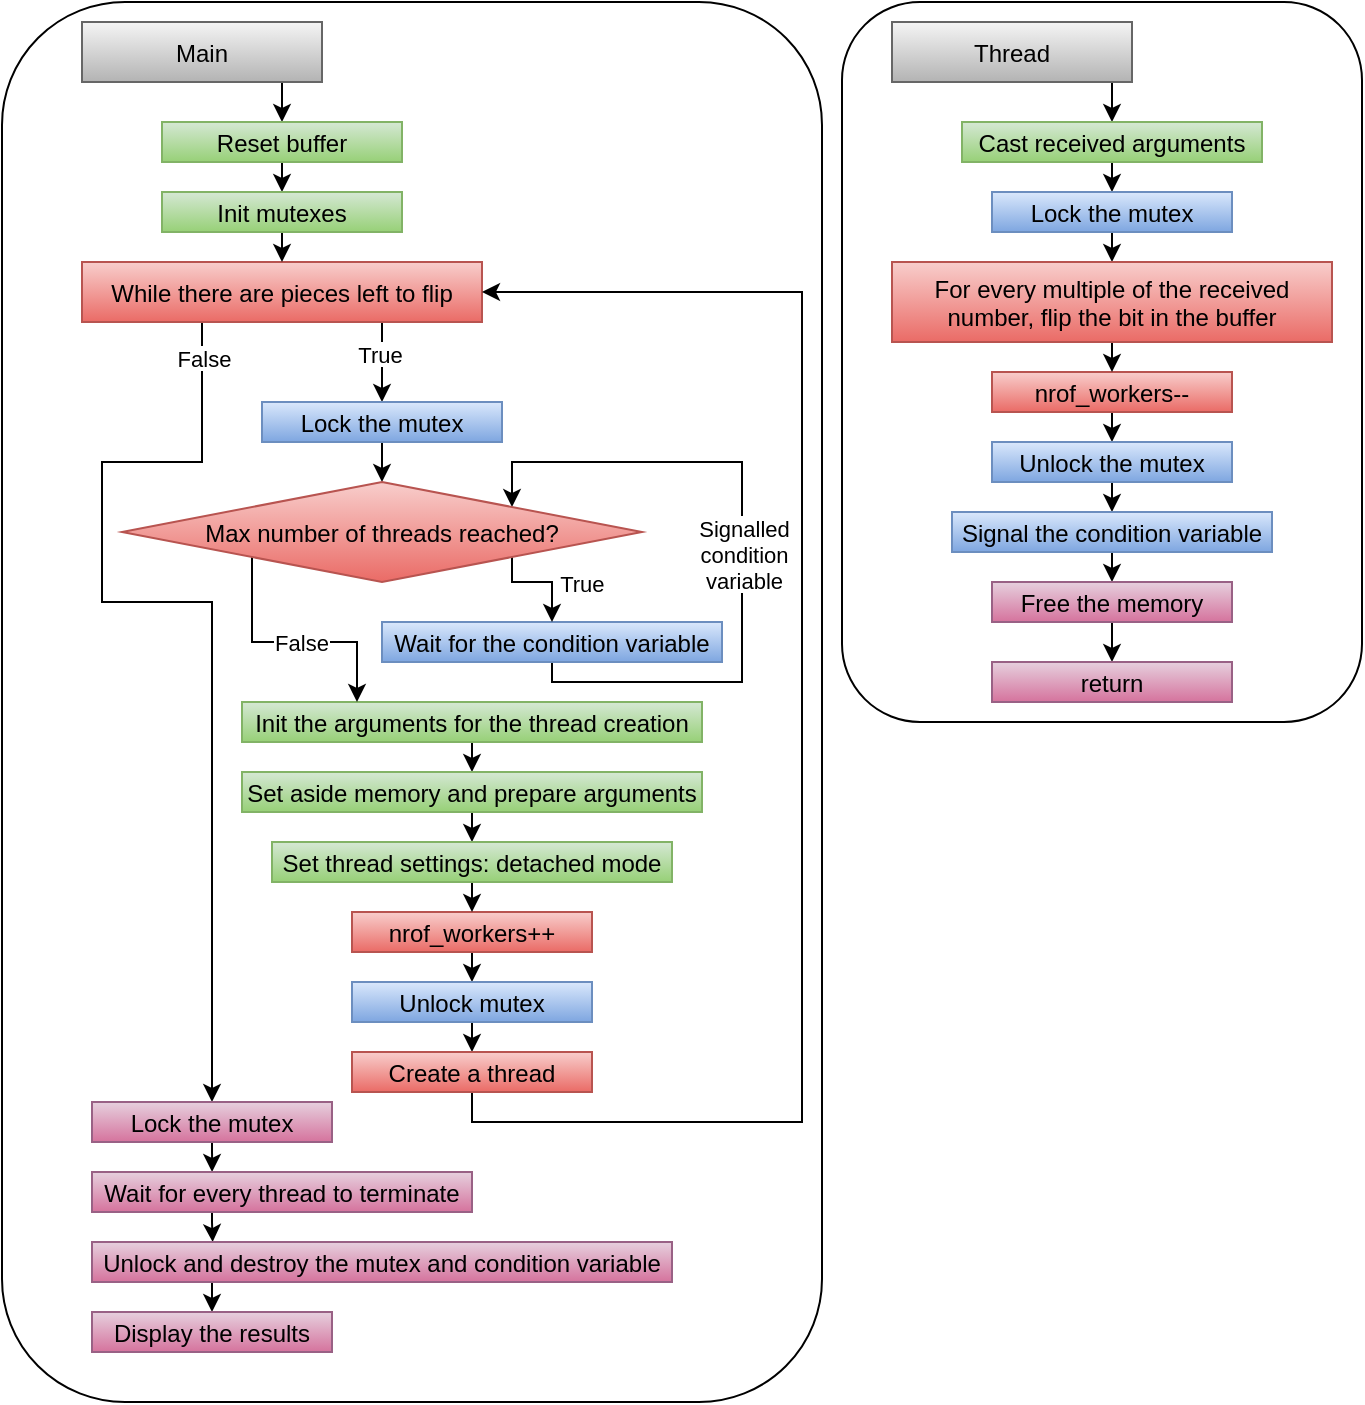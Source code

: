 <mxfile version="13.0.3" type="device"><diagram id="m-wWsdhLuKm7S_InBnIP" name="Page-1"><mxGraphModel dx="1182" dy="832" grid="1" gridSize="10" guides="1" tooltips="1" connect="1" arrows="1" fold="1" page="1" pageScale="1" pageWidth="827" pageHeight="1169" math="0" shadow="0"><root><mxCell id="0"/><mxCell id="1" parent="0"/><mxCell id="dUmIAeBuZ5TnvEYsc3yU-7" value="" style="rounded=1;fillColor=none;" vertex="1" parent="1"><mxGeometry x="490" y="150" width="260" height="360" as="geometry"/></mxCell><mxCell id="dUmIAeBuZ5TnvEYsc3yU-4" value="" style="edgeStyle=orthogonalEdgeStyle;rounded=0;orthogonalLoop=1;jettySize=auto;exitX=0.75;exitY=1;exitDx=0;exitDy=0;entryX=0.5;entryY=0;entryDx=0;entryDy=0;" edge="1" parent="1" source="YNHxlk3x1nEA4i4f_T5M-1" target="YNHxlk3x1nEA4i4f_T5M-70"><mxGeometry relative="1" as="geometry"/></mxCell><mxCell id="YNHxlk3x1nEA4i4f_T5M-1" value="Main" style="rounded=0;gradientColor=#b3b3b3;fillColor=#f5f5f5;strokeColor=#666666;" parent="1" vertex="1"><mxGeometry x="110" y="160" width="120" height="30" as="geometry"/></mxCell><mxCell id="YNHxlk3x1nEA4i4f_T5M-55" value="" style="edgeStyle=orthogonalEdgeStyle;rounded=0;orthogonalLoop=1;jettySize=auto;exitX=0.25;exitY=1;exitDx=0;exitDy=0;entryX=0.5;entryY=0;entryDx=0;entryDy=0;" parent="1" source="YNHxlk3x1nEA4i4f_T5M-3" target="YNHxlk3x1nEA4i4f_T5M-11" edge="1"><mxGeometry relative="1" as="geometry"><Array as="points"><mxPoint x="170" y="310"/><mxPoint x="170" y="380"/><mxPoint x="120" y="380"/><mxPoint x="120" y="450"/><mxPoint x="175" y="450"/></Array></mxGeometry></mxCell><mxCell id="YNHxlk3x1nEA4i4f_T5M-81" value="False" style="edgeLabel;align=center;verticalAlign=middle;resizable=0;points=[];" parent="YNHxlk3x1nEA4i4f_T5M-55" vertex="1" connectable="0"><mxGeometry x="-0.892" y="1" relative="1" as="geometry"><mxPoint as="offset"/></mxGeometry></mxCell><mxCell id="YNHxlk3x1nEA4i4f_T5M-82" value="" style="edgeStyle=orthogonalEdgeStyle;rounded=0;orthogonalLoop=1;jettySize=auto;exitX=0.75;exitY=1;exitDx=0;exitDy=0;entryX=0.5;entryY=0;entryDx=0;entryDy=0;" parent="1" source="YNHxlk3x1nEA4i4f_T5M-3" target="YNHxlk3x1nEA4i4f_T5M-4" edge="1"><mxGeometry relative="1" as="geometry"/></mxCell><mxCell id="YNHxlk3x1nEA4i4f_T5M-83" value="True" style="edgeLabel;align=center;verticalAlign=middle;resizable=0;points=[];" parent="YNHxlk3x1nEA4i4f_T5M-82" vertex="1" connectable="0"><mxGeometry x="-0.22" y="-1" relative="1" as="geometry"><mxPoint as="offset"/></mxGeometry></mxCell><mxCell id="YNHxlk3x1nEA4i4f_T5M-3" value="While there are pieces left to flip" style="rounded=0;fillColor=#f8cecc;strokeColor=#b85450;gradientColor=#ea6b66;" parent="1" vertex="1"><mxGeometry x="110" y="280" width="200" height="30" as="geometry"/></mxCell><mxCell id="YNHxlk3x1nEA4i4f_T5M-53" value="" style="edgeStyle=orthogonalEdgeStyle;rounded=0;orthogonalLoop=1;jettySize=auto;exitX=0.5;exitY=1;exitDx=0;exitDy=0;entryX=0.5;entryY=0;entryDx=0;entryDy=0;" parent="1" source="YNHxlk3x1nEA4i4f_T5M-4" target="YNHxlk3x1nEA4i4f_T5M-33" edge="1"><mxGeometry relative="1" as="geometry"/></mxCell><mxCell id="YNHxlk3x1nEA4i4f_T5M-4" value="Lock the mutex" style="rounded=0;fillColor=#dae8fc;strokeColor=#6c8ebf;gradientColor=#7ea6e0;" parent="1" vertex="1"><mxGeometry x="200" y="350" width="120" height="20" as="geometry"/></mxCell><mxCell id="YNHxlk3x1nEA4i4f_T5M-35" value="" style="edgeStyle=orthogonalEdgeStyle;rounded=0;orthogonalLoop=1;jettySize=auto;exitX=0.5;exitY=1;exitDx=0;exitDy=0;entryX=1;entryY=0;entryDx=0;entryDy=0;" parent="1" source="YNHxlk3x1nEA4i4f_T5M-6" target="YNHxlk3x1nEA4i4f_T5M-33" edge="1"><mxGeometry relative="1" as="geometry"><Array as="points"><mxPoint x="345" y="490"/><mxPoint x="440" y="490"/><mxPoint x="440" y="380"/><mxPoint x="325" y="380"/></Array></mxGeometry></mxCell><mxCell id="YNHxlk3x1nEA4i4f_T5M-43" value="Signalled &#10;condition &#10;variable" style="edgeLabel;align=center;verticalAlign=middle;resizable=0;points=[];" parent="YNHxlk3x1nEA4i4f_T5M-35" vertex="1" connectable="0"><mxGeometry x="-0.038" y="-1" relative="1" as="geometry"><mxPoint as="offset"/></mxGeometry></mxCell><mxCell id="YNHxlk3x1nEA4i4f_T5M-6" value="Wait for the condition variable" style="rounded=0;fillColor=#dae8fc;strokeColor=#6c8ebf;gradientColor=#7ea6e0;" parent="1" vertex="1"><mxGeometry x="260" y="460" width="170" height="20" as="geometry"/></mxCell><mxCell id="YNHxlk3x1nEA4i4f_T5M-47" value="" style="edgeStyle=orthogonalEdgeStyle;rounded=0;orthogonalLoop=1;jettySize=auto;exitX=0.5;exitY=1;exitDx=0;exitDy=0;entryX=0.5;entryY=0;entryDx=0;entryDy=0;" parent="1" source="YNHxlk3x1nEA4i4f_T5M-7" target="YNHxlk3x1nEA4i4f_T5M-39" edge="1"><mxGeometry relative="1" as="geometry"/></mxCell><mxCell id="YNHxlk3x1nEA4i4f_T5M-7" value="Init the arguments for the thread creation" style="rounded=0;fillColor=#d5e8d4;strokeColor=#82b366;gradientColor=#97d077;" parent="1" vertex="1"><mxGeometry x="190" y="500" width="230" height="20" as="geometry"/></mxCell><mxCell id="YNHxlk3x1nEA4i4f_T5M-50" value="" style="edgeStyle=orthogonalEdgeStyle;rounded=0;orthogonalLoop=1;jettySize=auto;exitX=0.5;exitY=1;exitDx=0;exitDy=0;entryX=0.5;entryY=0;entryDx=0;entryDy=0;" parent="1" source="YNHxlk3x1nEA4i4f_T5M-8" target="YNHxlk3x1nEA4i4f_T5M-9" edge="1"><mxGeometry relative="1" as="geometry"/></mxCell><mxCell id="YNHxlk3x1nEA4i4f_T5M-8" value="nrof_workers++" style="rounded=0;fillColor=#f8cecc;strokeColor=#b85450;gradientColor=#ea6b66;" parent="1" vertex="1"><mxGeometry x="245" y="605" width="120" height="20" as="geometry"/></mxCell><mxCell id="YNHxlk3x1nEA4i4f_T5M-51" value="" style="edgeStyle=orthogonalEdgeStyle;rounded=0;orthogonalLoop=1;jettySize=auto;exitX=0.5;exitY=1;exitDx=0;exitDy=0;entryX=0.5;entryY=0;entryDx=0;entryDy=0;" parent="1" source="YNHxlk3x1nEA4i4f_T5M-9" target="YNHxlk3x1nEA4i4f_T5M-10" edge="1"><mxGeometry relative="1" as="geometry"/></mxCell><mxCell id="YNHxlk3x1nEA4i4f_T5M-9" value="Unlock mutex" style="rounded=0;fillColor=#dae8fc;strokeColor=#6c8ebf;gradientColor=#7ea6e0;" parent="1" vertex="1"><mxGeometry x="245" y="640" width="120" height="20" as="geometry"/></mxCell><mxCell id="YNHxlk3x1nEA4i4f_T5M-79" value="" style="edgeStyle=orthogonalEdgeStyle;rounded=0;orthogonalLoop=1;jettySize=auto;exitX=0.5;exitY=1;exitDx=0;exitDy=0;entryX=1;entryY=0.5;entryDx=0;entryDy=0;" parent="1" source="YNHxlk3x1nEA4i4f_T5M-10" target="YNHxlk3x1nEA4i4f_T5M-3" edge="1"><mxGeometry relative="1" as="geometry"><Array as="points"><mxPoint x="305" y="710"/><mxPoint x="470" y="710"/><mxPoint x="470" y="295"/></Array></mxGeometry></mxCell><mxCell id="YNHxlk3x1nEA4i4f_T5M-10" value="Create a thread" style="rounded=0;fillColor=#f8cecc;strokeColor=#b85450;gradientColor=#ea6b66;" parent="1" vertex="1"><mxGeometry x="245" y="675" width="120" height="20" as="geometry"/></mxCell><mxCell id="YNHxlk3x1nEA4i4f_T5M-60" value="" style="edgeStyle=orthogonalEdgeStyle;rounded=0;orthogonalLoop=1;jettySize=auto;exitX=0.5;exitY=1;exitDx=0;exitDy=0;entryX=0.316;entryY=0;entryDx=0;entryDy=0;entryPerimeter=0;" parent="1" source="YNHxlk3x1nEA4i4f_T5M-11" target="YNHxlk3x1nEA4i4f_T5M-12" edge="1"><mxGeometry relative="1" as="geometry"/></mxCell><mxCell id="YNHxlk3x1nEA4i4f_T5M-11" value="Lock the mutex" style="rounded=0;fillColor=#e6d0de;strokeColor=#996185;gradientColor=#d5739d;" parent="1" vertex="1"><mxGeometry x="115" y="700" width="120" height="20" as="geometry"/></mxCell><mxCell id="YNHxlk3x1nEA4i4f_T5M-64" value="" style="edgeStyle=orthogonalEdgeStyle;rounded=0;orthogonalLoop=1;jettySize=auto;exitX=0.25;exitY=1;exitDx=0;exitDy=0;entryX=0.208;entryY=0.002;entryDx=0;entryDy=0;entryPerimeter=0;" parent="1" source="YNHxlk3x1nEA4i4f_T5M-12" target="YNHxlk3x1nEA4i4f_T5M-13" edge="1"><mxGeometry relative="1" as="geometry"><Array as="points"><mxPoint x="175" y="760"/><mxPoint x="175" y="780"/></Array></mxGeometry></mxCell><mxCell id="YNHxlk3x1nEA4i4f_T5M-12" value="Wait for every thread to terminate" style="rounded=0;fillColor=#e6d0de;strokeColor=#996185;gradientColor=#d5739d;" parent="1" vertex="1"><mxGeometry x="115" y="735" width="190" height="20" as="geometry"/></mxCell><mxCell id="YNHxlk3x1nEA4i4f_T5M-67" value="" style="edgeStyle=orthogonalEdgeStyle;rounded=0;orthogonalLoop=1;jettySize=auto;exitX=0.25;exitY=1;exitDx=0;exitDy=0;entryX=0.5;entryY=0;entryDx=0;entryDy=0;" parent="1" source="YNHxlk3x1nEA4i4f_T5M-13" target="YNHxlk3x1nEA4i4f_T5M-14" edge="1"><mxGeometry relative="1" as="geometry"/></mxCell><mxCell id="YNHxlk3x1nEA4i4f_T5M-13" value="Unlock and destroy the mutex and condition variable" style="rounded=0;fillColor=#e6d0de;strokeColor=#996185;gradientColor=#d5739d;" parent="1" vertex="1"><mxGeometry x="115" y="770" width="290" height="20" as="geometry"/></mxCell><mxCell id="YNHxlk3x1nEA4i4f_T5M-14" value="Display the results" style="rounded=0;fillColor=#e6d0de;strokeColor=#996185;gradientColor=#d5739d;" parent="1" vertex="1"><mxGeometry x="115" y="805" width="120" height="20" as="geometry"/></mxCell><mxCell id="dUmIAeBuZ5TnvEYsc3yU-5" value="" style="edgeStyle=orthogonalEdgeStyle;rounded=0;orthogonalLoop=1;jettySize=auto;exitX=0.75;exitY=1;exitDx=0;exitDy=0;entryX=0.5;entryY=0;entryDx=0;entryDy=0;" edge="1" parent="1" source="YNHxlk3x1nEA4i4f_T5M-15" target="YNHxlk3x1nEA4i4f_T5M-69"><mxGeometry relative="1" as="geometry"/></mxCell><mxCell id="YNHxlk3x1nEA4i4f_T5M-15" value="Thread" style="rounded=0;gradientColor=#b3b3b3;fillColor=#f5f5f5;strokeColor=#666666;" parent="1" vertex="1"><mxGeometry x="515" y="160" width="120" height="30" as="geometry"/></mxCell><mxCell id="YNHxlk3x1nEA4i4f_T5M-77" value="" style="edgeStyle=orthogonalEdgeStyle;rounded=0;orthogonalLoop=1;jettySize=auto;exitX=0.5;exitY=1;exitDx=0;exitDy=0;entryX=0.5;entryY=0;entryDx=0;entryDy=0;" parent="1" source="YNHxlk3x1nEA4i4f_T5M-16" target="YNHxlk3x1nEA4i4f_T5M-76" edge="1"><mxGeometry relative="1" as="geometry"/></mxCell><mxCell id="YNHxlk3x1nEA4i4f_T5M-16" value="Lock the mutex" style="rounded=0;" parent="1" vertex="1"><mxGeometry x="565" y="245" width="120" height="20" as="geometry"/></mxCell><mxCell id="YNHxlk3x1nEA4i4f_T5M-85" value="" style="edgeStyle=orthogonalEdgeStyle;rounded=0;orthogonalLoop=1;jettySize=auto;exitX=0.5;exitY=1;exitDx=0;exitDy=0;entryX=0.5;entryY=0;entryDx=0;entryDy=0;" parent="1" source="YNHxlk3x1nEA4i4f_T5M-19" target="YNHxlk3x1nEA4i4f_T5M-20" edge="1"><mxGeometry relative="1" as="geometry"/></mxCell><mxCell id="YNHxlk3x1nEA4i4f_T5M-19" value="nrof_workers--" style="rounded=0;fillColor=#f8cecc;strokeColor=#b85450;gradientColor=#ea6b66;" parent="1" vertex="1"><mxGeometry x="565" y="335" width="120" height="20" as="geometry"/></mxCell><mxCell id="YNHxlk3x1nEA4i4f_T5M-86" value="" style="edgeStyle=orthogonalEdgeStyle;rounded=0;orthogonalLoop=1;jettySize=auto;exitX=0.5;exitY=1;exitDx=0;exitDy=0;entryX=0.5;entryY=0;entryDx=0;entryDy=0;" parent="1" source="YNHxlk3x1nEA4i4f_T5M-20" target="YNHxlk3x1nEA4i4f_T5M-21" edge="1"><mxGeometry relative="1" as="geometry"/></mxCell><mxCell id="YNHxlk3x1nEA4i4f_T5M-20" value="Unlock the mutex" style="rounded=0;gradientColor=#7ea6e0;fillColor=#dae8fc;strokeColor=#6c8ebf;" parent="1" vertex="1"><mxGeometry x="565" y="370" width="120" height="20" as="geometry"/></mxCell><mxCell id="YNHxlk3x1nEA4i4f_T5M-87" value="" style="edgeStyle=orthogonalEdgeStyle;rounded=0;orthogonalLoop=1;jettySize=auto;exitX=0.5;exitY=1;exitDx=0;exitDy=0;entryX=0.5;entryY=0;entryDx=0;entryDy=0;" parent="1" source="YNHxlk3x1nEA4i4f_T5M-21" target="YNHxlk3x1nEA4i4f_T5M-22" edge="1"><mxGeometry relative="1" as="geometry"/></mxCell><mxCell id="YNHxlk3x1nEA4i4f_T5M-21" value="Signal the condition variable" style="rounded=0;gradientColor=#7ea6e0;fillColor=#dae8fc;strokeColor=#6c8ebf;" parent="1" vertex="1"><mxGeometry x="545" y="405" width="160" height="20" as="geometry"/></mxCell><mxCell id="YNHxlk3x1nEA4i4f_T5M-88" value="" style="edgeStyle=orthogonalEdgeStyle;rounded=0;orthogonalLoop=1;jettySize=auto;exitX=0.5;exitY=1;exitDx=0;exitDy=0;entryX=0.5;entryY=0;entryDx=0;entryDy=0;" parent="1" source="YNHxlk3x1nEA4i4f_T5M-22" target="YNHxlk3x1nEA4i4f_T5M-23" edge="1"><mxGeometry relative="1" as="geometry"/></mxCell><mxCell id="YNHxlk3x1nEA4i4f_T5M-22" value="Free the memory" style="rounded=0;fillColor=#e6d0de;strokeColor=#996185;gradientColor=#d5739d;" parent="1" vertex="1"><mxGeometry x="565" y="440" width="120" height="20" as="geometry"/></mxCell><mxCell id="YNHxlk3x1nEA4i4f_T5M-23" value="return" style="rounded=0;fillColor=#e6d0de;strokeColor=#996185;gradientColor=#d5739d;" parent="1" vertex="1"><mxGeometry x="565" y="480" width="120" height="20" as="geometry"/></mxCell><mxCell id="YNHxlk3x1nEA4i4f_T5M-37" value="False" style="edgeStyle=orthogonalEdgeStyle;rounded=0;orthogonalLoop=1;jettySize=auto;exitX=0;exitY=1;exitDx=0;exitDy=0;entryX=0.25;entryY=0;entryDx=0;entryDy=0;" parent="1" source="YNHxlk3x1nEA4i4f_T5M-33" target="YNHxlk3x1nEA4i4f_T5M-7" edge="1"><mxGeometry x="0.08" relative="1" as="geometry"><mxPoint as="offset"/></mxGeometry></mxCell><mxCell id="YNHxlk3x1nEA4i4f_T5M-41" value="" style="edgeStyle=orthogonalEdgeStyle;rounded=0;orthogonalLoop=1;jettySize=auto;exitX=1;exitY=1;exitDx=0;exitDy=0;entryX=0.5;entryY=0;entryDx=0;entryDy=0;" parent="1" source="YNHxlk3x1nEA4i4f_T5M-33" target="YNHxlk3x1nEA4i4f_T5M-6" edge="1"><mxGeometry relative="1" as="geometry"><Array as="points"><mxPoint x="325" y="440"/><mxPoint x="345" y="440"/></Array></mxGeometry></mxCell><mxCell id="YNHxlk3x1nEA4i4f_T5M-42" value="True" style="edgeLabel;align=center;verticalAlign=middle;resizable=0;points=[];" parent="YNHxlk3x1nEA4i4f_T5M-41" vertex="1" connectable="0"><mxGeometry x="-0.024" relative="1" as="geometry"><mxPoint x="21.94" as="offset"/></mxGeometry></mxCell><mxCell id="YNHxlk3x1nEA4i4f_T5M-33" value="Max number of threads reached?" style="rhombus;fillColor=#f8cecc;strokeColor=#b85450;gradientColor=#ea6b66;" parent="1" vertex="1"><mxGeometry x="130" y="390" width="260" height="50" as="geometry"/></mxCell><mxCell id="YNHxlk3x1nEA4i4f_T5M-48" value="" style="edgeStyle=orthogonalEdgeStyle;rounded=0;orthogonalLoop=1;jettySize=auto;exitX=0.5;exitY=1;exitDx=0;exitDy=0;entryX=0.5;entryY=0;entryDx=0;entryDy=0;" parent="1" source="YNHxlk3x1nEA4i4f_T5M-39" target="YNHxlk3x1nEA4i4f_T5M-40" edge="1"><mxGeometry relative="1" as="geometry"/></mxCell><mxCell id="YNHxlk3x1nEA4i4f_T5M-39" value="Set aside memory and prepare arguments" style="rounded=0;fillColor=#d5e8d4;strokeColor=#82b366;gradientColor=#97d077;" parent="1" vertex="1"><mxGeometry x="190" y="535" width="230" height="20" as="geometry"/></mxCell><mxCell id="YNHxlk3x1nEA4i4f_T5M-49" value="" style="edgeStyle=orthogonalEdgeStyle;rounded=0;orthogonalLoop=1;jettySize=auto;exitX=0.5;exitY=1;exitDx=0;exitDy=0;entryX=0.5;entryY=0;entryDx=0;entryDy=0;" parent="1" source="YNHxlk3x1nEA4i4f_T5M-40" target="YNHxlk3x1nEA4i4f_T5M-8" edge="1"><mxGeometry relative="1" as="geometry"/></mxCell><mxCell id="YNHxlk3x1nEA4i4f_T5M-40" value="Set thread settings: detached mode" style="rounded=0;fillColor=#d5e8d4;strokeColor=#82b366;gradientColor=#97d077;" parent="1" vertex="1"><mxGeometry x="205" y="570" width="200" height="20" as="geometry"/></mxCell><mxCell id="YNHxlk3x1nEA4i4f_T5M-74" value="" style="edgeStyle=orthogonalEdgeStyle;rounded=0;orthogonalLoop=1;jettySize=auto;exitX=0.5;exitY=1;exitDx=0;exitDy=0;entryX=0.5;entryY=0;entryDx=0;entryDy=0;" parent="1" source="YNHxlk3x1nEA4i4f_T5M-69" target="YNHxlk3x1nEA4i4f_T5M-16" edge="1"><mxGeometry relative="1" as="geometry"/></mxCell><mxCell id="YNHxlk3x1nEA4i4f_T5M-69" value="Cast received arguments" style="rounded=0;fillColor=#d5e8d4;strokeColor=#82b366;gradientColor=#97d077;" parent="1" vertex="1"><mxGeometry x="550" y="210" width="150" height="20" as="geometry"/></mxCell><mxCell id="YNHxlk3x1nEA4i4f_T5M-73" value="" style="edgeStyle=orthogonalEdgeStyle;rounded=0;orthogonalLoop=1;jettySize=auto;exitX=0.5;exitY=1;exitDx=0;exitDy=0;entryX=0.5;entryY=0;entryDx=0;entryDy=0;" parent="1" source="YNHxlk3x1nEA4i4f_T5M-70" target="YNHxlk3x1nEA4i4f_T5M-71" edge="1"><mxGeometry relative="1" as="geometry"/></mxCell><mxCell id="YNHxlk3x1nEA4i4f_T5M-70" value="Reset buffer" style="rounded=0;fillColor=#d5e8d4;strokeColor=#82b366;gradientColor=#97d077;" parent="1" vertex="1"><mxGeometry x="150" y="210" width="120" height="20" as="geometry"/></mxCell><mxCell id="YNHxlk3x1nEA4i4f_T5M-72" value="" style="edgeStyle=orthogonalEdgeStyle;rounded=0;orthogonalLoop=1;jettySize=auto;exitX=0.5;exitY=1;exitDx=0;exitDy=0;entryX=0.5;entryY=0;entryDx=0;entryDy=0;" parent="1" source="YNHxlk3x1nEA4i4f_T5M-71" target="YNHxlk3x1nEA4i4f_T5M-3" edge="1"><mxGeometry relative="1" as="geometry"/></mxCell><mxCell id="YNHxlk3x1nEA4i4f_T5M-71" value="Init mutexes" style="rounded=0;fillColor=#d5e8d4;strokeColor=#82b366;gradientColor=#97d077;" parent="1" vertex="1"><mxGeometry x="150" y="245" width="120" height="20" as="geometry"/></mxCell><mxCell id="YNHxlk3x1nEA4i4f_T5M-84" value="" style="edgeStyle=orthogonalEdgeStyle;rounded=0;orthogonalLoop=1;jettySize=auto;exitX=0.5;exitY=1;exitDx=0;exitDy=0;entryX=0.5;entryY=0;entryDx=0;entryDy=0;" parent="1" source="YNHxlk3x1nEA4i4f_T5M-76" target="YNHxlk3x1nEA4i4f_T5M-19" edge="1"><mxGeometry relative="1" as="geometry"/></mxCell><mxCell id="YNHxlk3x1nEA4i4f_T5M-76" value="For every multiple of the received &#10;number, flip the bit in the buffer" style="rounded=0;fillColor=#f8cecc;strokeColor=#b85450;gradientColor=#ea6b66;" parent="1" vertex="1"><mxGeometry x="515" y="280" width="220" height="40" as="geometry"/></mxCell><mxCell id="dUmIAeBuZ5TnvEYsc3yU-2" value="Lock the mutex" style="rounded=0;gradientColor=#7ea6e0;fillColor=#dae8fc;strokeColor=#6c8ebf;" vertex="1" parent="1"><mxGeometry x="565" y="245" width="120" height="20" as="geometry"/></mxCell><mxCell id="dUmIAeBuZ5TnvEYsc3yU-6" value="" style="rounded=1;fillColor=none;" vertex="1" parent="1"><mxGeometry x="70" y="150" width="410" height="700" as="geometry"/></mxCell></root></mxGraphModel></diagram></mxfile>